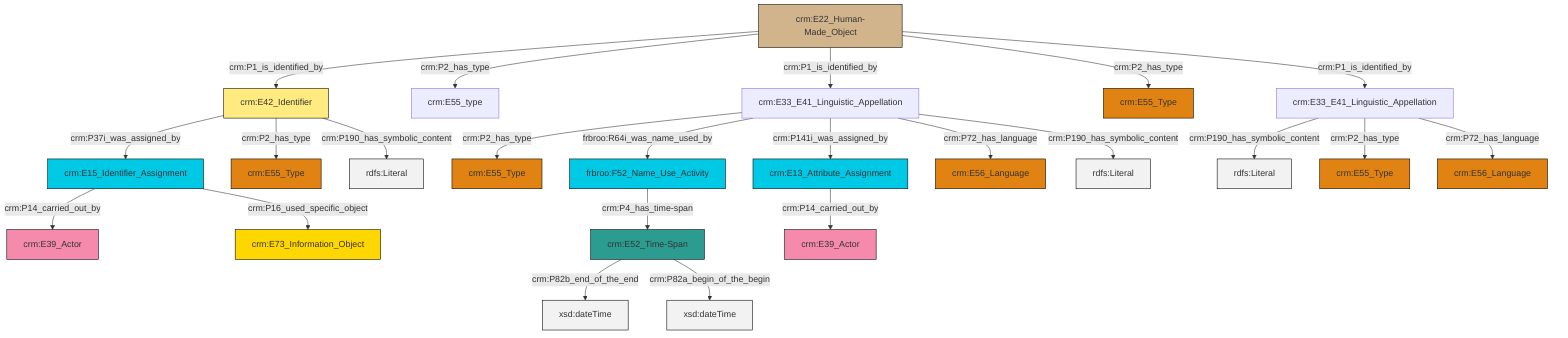 graph TD
classDef Literal fill:#f2f2f2,stroke:#000000;
classDef CRM_Entity fill:#FFFFFF,stroke:#000000;
classDef Temporal_Entity fill:#00C9E6, stroke:#000000;
classDef Type fill:#E18312, stroke:#000000;
classDef Time-Span fill:#2C9C91, stroke:#000000;
classDef Appellation fill:#FFEB7F, stroke:#000000;
classDef Place fill:#008836, stroke:#000000;
classDef Persistent_Item fill:#B266B2, stroke:#000000;
classDef Conceptual_Object fill:#FFD700, stroke:#000000;
classDef Physical_Thing fill:#D2B48C, stroke:#000000;
classDef Actor fill:#f58aad, stroke:#000000;
classDef PC_Classes fill:#4ce600, stroke:#000000;
classDef Multi fill:#cccccc,stroke:#000000;

2["crm:E42_Identifier"]:::Appellation -->|crm:P37i_was_assigned_by| 3["crm:E15_Identifier_Assignment"]:::Temporal_Entity
4["frbroo:F52_Name_Use_Activity"]:::Temporal_Entity -->|crm:P4_has_time-span| 5["crm:E52_Time-Span"]:::Time-Span
10["crm:E33_E41_Linguistic_Appellation"]:::Default -->|crm:P2_has_type| 11["crm:E55_Type"]:::Type
5["crm:E52_Time-Span"]:::Time-Span -->|crm:P82b_end_of_the_end| 13[xsd:dateTime]:::Literal
6["crm:E22_Human-Made_Object"]:::Physical_Thing -->|crm:P1_is_identified_by| 2["crm:E42_Identifier"]:::Appellation
2["crm:E42_Identifier"]:::Appellation -->|crm:P2_has_type| 16["crm:E55_Type"]:::Type
6["crm:E22_Human-Made_Object"]:::Physical_Thing -->|crm:P2_has_type| 17["crm:E55_type"]:::Default
10["crm:E33_E41_Linguistic_Appellation"]:::Default -->|frbroo:R64i_was_name_used_by| 4["frbroo:F52_Name_Use_Activity"]:::Temporal_Entity
21["crm:E13_Attribute_Assignment"]:::Temporal_Entity -->|crm:P14_carried_out_by| 22["crm:E39_Actor"]:::Actor
3["crm:E15_Identifier_Assignment"]:::Temporal_Entity -->|crm:P14_carried_out_by| 24["crm:E39_Actor"]:::Actor
2["crm:E42_Identifier"]:::Appellation -->|crm:P190_has_symbolic_content| 25[rdfs:Literal]:::Literal
14["crm:E33_E41_Linguistic_Appellation"]:::Default -->|crm:P190_has_symbolic_content| 26[rdfs:Literal]:::Literal
6["crm:E22_Human-Made_Object"]:::Physical_Thing -->|crm:P1_is_identified_by| 10["crm:E33_E41_Linguistic_Appellation"]:::Default
10["crm:E33_E41_Linguistic_Appellation"]:::Default -->|crm:P141i_was_assigned_by| 21["crm:E13_Attribute_Assignment"]:::Temporal_Entity
14["crm:E33_E41_Linguistic_Appellation"]:::Default -->|crm:P2_has_type| 0["crm:E55_Type"]:::Type
10["crm:E33_E41_Linguistic_Appellation"]:::Default -->|crm:P72_has_language| 8["crm:E56_Language"]:::Type
5["crm:E52_Time-Span"]:::Time-Span -->|crm:P82a_begin_of_the_begin| 33[xsd:dateTime]:::Literal
6["crm:E22_Human-Made_Object"]:::Physical_Thing -->|crm:P2_has_type| 34["crm:E55_Type"]:::Type
10["crm:E33_E41_Linguistic_Appellation"]:::Default -->|crm:P190_has_symbolic_content| 35[rdfs:Literal]:::Literal
6["crm:E22_Human-Made_Object"]:::Physical_Thing -->|crm:P1_is_identified_by| 14["crm:E33_E41_Linguistic_Appellation"]:::Default
3["crm:E15_Identifier_Assignment"]:::Temporal_Entity -->|crm:P16_used_specific_object| 18["crm:E73_Information_Object"]:::Conceptual_Object
14["crm:E33_E41_Linguistic_Appellation"]:::Default -->|crm:P72_has_language| 29["crm:E56_Language"]:::Type